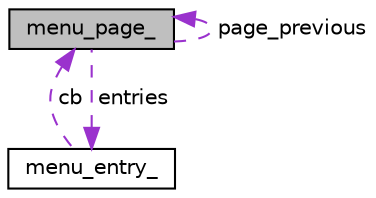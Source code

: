 digraph "menu_page_"
{
  edge [fontname="Helvetica",fontsize="10",labelfontname="Helvetica",labelfontsize="10"];
  node [fontname="Helvetica",fontsize="10",shape=record];
  Node1 [label="menu_page_",height=0.2,width=0.4,color="black", fillcolor="grey75", style="filled", fontcolor="black"];
  Node1 -> Node1 [dir="back",color="darkorchid3",fontsize="10",style="dashed",label=" page_previous" ,fontname="Helvetica"];
  Node2 -> Node1 [dir="back",color="darkorchid3",fontsize="10",style="dashed",label=" entries" ,fontname="Helvetica"];
  Node2 [label="menu_entry_",height=0.2,width=0.4,color="black", fillcolor="white", style="filled",URL="$structmenu__entry__.html"];
  Node1 -> Node2 [dir="back",color="darkorchid3",fontsize="10",style="dashed",label=" cb" ,fontname="Helvetica"];
}
